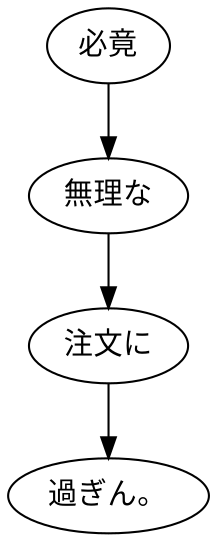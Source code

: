 digraph graph3201 {
	node0 [label="必竟"];
	node1 [label="無理な"];
	node2 [label="注文に"];
	node3 [label="過ぎん。"];
	node0 -> node1;
	node1 -> node2;
	node2 -> node3;
}
